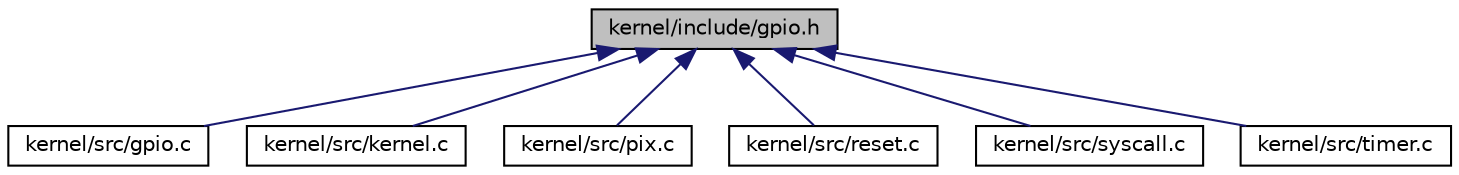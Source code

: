 digraph "kernel/include/gpio.h"
{
 // LATEX_PDF_SIZE
  edge [fontname="Helvetica",fontsize="10",labelfontname="Helvetica",labelfontsize="10"];
  node [fontname="Helvetica",fontsize="10",shape=record];
  Node1 [label="kernel/include/gpio.h",height=0.2,width=0.4,color="black", fillcolor="grey75", style="filled", fontcolor="black",tooltip="Prototypes for GPIO configuration, set, clear, and read."];
  Node1 -> Node2 [dir="back",color="midnightblue",fontsize="10",style="solid",fontname="Helvetica"];
  Node2 [label="kernel/src/gpio.c",height=0.2,width=0.4,color="black", fillcolor="white", style="filled",URL="$gpio_8c.html",tooltip="GPIO interface implementation."];
  Node1 -> Node3 [dir="back",color="midnightblue",fontsize="10",style="solid",fontname="Helvetica"];
  Node3 [label="kernel/src/kernel.c",height=0.2,width=0.4,color="black", fillcolor="white", style="filled",URL="$kernel_8c.html",tooltip="starting point for kernel-space operations"];
  Node1 -> Node4 [dir="back",color="midnightblue",fontsize="10",style="solid",fontname="Helvetica"];
  Node4 [label="kernel/src/pix.c",height=0.2,width=0.4,color="black", fillcolor="white", style="filled",URL="$pix_8c.html",tooltip="pwm driver for ws2812b \"neopixel\""];
  Node1 -> Node5 [dir="back",color="midnightblue",fontsize="10",style="solid",fontname="Helvetica"];
  Node5 [label="kernel/src/reset.c",height=0.2,width=0.4,color="black", fillcolor="white", style="filled",URL="$reset_8c.html",tooltip="implementation of pin reset"];
  Node1 -> Node6 [dir="back",color="midnightblue",fontsize="10",style="solid",fontname="Helvetica"];
  Node6 [label="kernel/src/syscall.c",height=0.2,width=0.4,color="black", fillcolor="white", style="filled",URL="$syscall_8c.html",tooltip="base syscall implementations for Lab 4 tasks"];
  Node1 -> Node7 [dir="back",color="midnightblue",fontsize="10",style="solid",fontname="Helvetica"];
  Node7 [label="kernel/src/timer.c",height=0.2,width=0.4,color="black", fillcolor="white", style="filled",URL="$timer_8c.html",tooltip="timer implementations for systick timer"];
}
